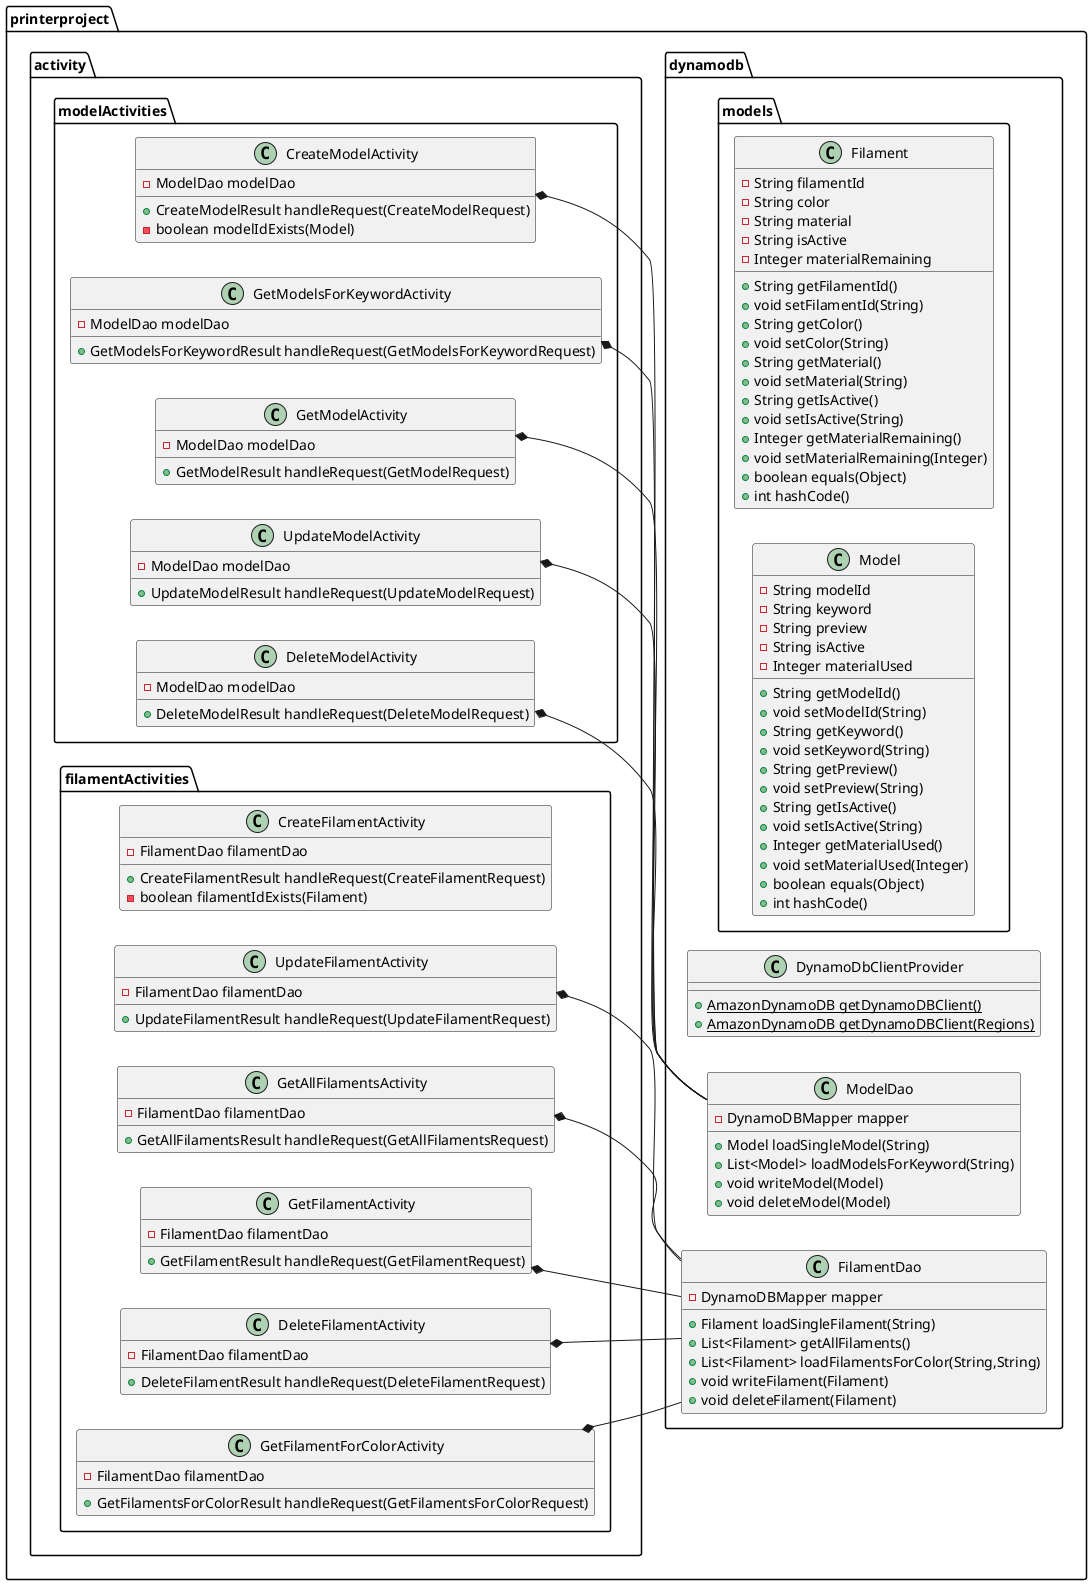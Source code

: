 @startuml
left to right direction
class printerproject.activity.modelActivities.CreateModelActivity {
- ModelDao modelDao
+ CreateModelResult handleRequest(CreateModelRequest)
- boolean modelIdExists(Model)
}


class printerproject.dynamodb.DynamoDbClientProvider {
+ {static} AmazonDynamoDB getDynamoDBClient()
+ {static} AmazonDynamoDB getDynamoDBClient(Regions)
}

class printerproject.dynamodb.FilamentDao {
- DynamoDBMapper mapper
+ Filament loadSingleFilament(String)
+ List<Filament> getAllFilaments()
+ List<Filament> loadFilamentsForColor(String,String)
+ void writeFilament(Filament)
+ void deleteFilament(Filament)
}


class printerproject.activity.filamentActivities.CreateFilamentActivity {
- FilamentDao filamentDao
+ CreateFilamentResult handleRequest(CreateFilamentRequest)
- boolean filamentIdExists(Filament)
}


class printerproject.activity.filamentActivities.UpdateFilamentActivity {
- FilamentDao filamentDao
+ UpdateFilamentResult handleRequest(UpdateFilamentRequest)
}


class printerproject.activity.filamentActivities.GetAllFilamentsActivity {
- FilamentDao filamentDao
+ GetAllFilamentsResult handleRequest(GetAllFilamentsRequest)
}


class printerproject.activity.modelActivities.GetModelsForKeywordActivity {
- ModelDao modelDao
+ GetModelsForKeywordResult handleRequest(GetModelsForKeywordRequest)
}


class printerproject.activity.modelActivities.GetModelActivity {
- ModelDao modelDao
+ GetModelResult handleRequest(GetModelRequest)
}


class printerproject.dynamodb.models.Filament {
- String filamentId
- String color
- String material
- String isActive
- Integer materialRemaining
+ String getFilamentId()
+ void setFilamentId(String)
+ String getColor()
+ void setColor(String)
+ String getMaterial()
+ void setMaterial(String)
+ String getIsActive()
+ void setIsActive(String)
+ Integer getMaterialRemaining()
+ void setMaterialRemaining(Integer)
+ boolean equals(Object)
+ int hashCode()
}


class printerproject.activity.filamentActivities.GetFilamentActivity {
- FilamentDao filamentDao
+ GetFilamentResult handleRequest(GetFilamentRequest)
}


class printerproject.dynamodb.ModelDao {
- DynamoDBMapper mapper
+ Model loadSingleModel(String)
+ List<Model> loadModelsForKeyword(String)
+ void writeModel(Model)
+ void deleteModel(Model)
}


class printerproject.activity.modelActivities.UpdateModelActivity {
- ModelDao modelDao
+ UpdateModelResult handleRequest(UpdateModelRequest)
}


class printerproject.activity.modelActivities.DeleteModelActivity {
- ModelDao modelDao
+ DeleteModelResult handleRequest(DeleteModelRequest)
}


class printerproject.activity.filamentActivities.DeleteFilamentActivity {
- FilamentDao filamentDao
+ DeleteFilamentResult handleRequest(DeleteFilamentRequest)
}


class printerproject.dynamodb.models.Model {
- String modelId
- String keyword
- String preview
- String isActive
- Integer materialUsed
+ String getModelId()
+ void setModelId(String)
+ String getKeyword()
+ void setKeyword(String)
+ String getPreview()
+ void setPreview(String)
+ String getIsActive()
+ void setIsActive(String)
+ Integer getMaterialUsed()
+ void setMaterialUsed(Integer)
+ boolean equals(Object)
+ int hashCode()
}


class printerproject.activity.filamentActivities.GetFilamentForColorActivity {
- FilamentDao filamentDao
+ GetFilamentsForColorResult handleRequest(GetFilamentsForColorRequest)
}

GetModelsForKeywordActivity *-- ModelDao
GetModelActivity *-- ModelDao
UpdateModelActivity *-- ModelDao
DeleteModelActivity *-- ModelDao
CreateModelActivity *-- ModelDao

DeleteFilamentActivity *-- FilamentDao
GetAllFilamentsActivity *-- FilamentDao
UpdateFilamentActivity *-- FilamentDao
GetFilamentActivity *-- FilamentDao
GetFilamentForColorActivity *-- FilamentDao

@enduml